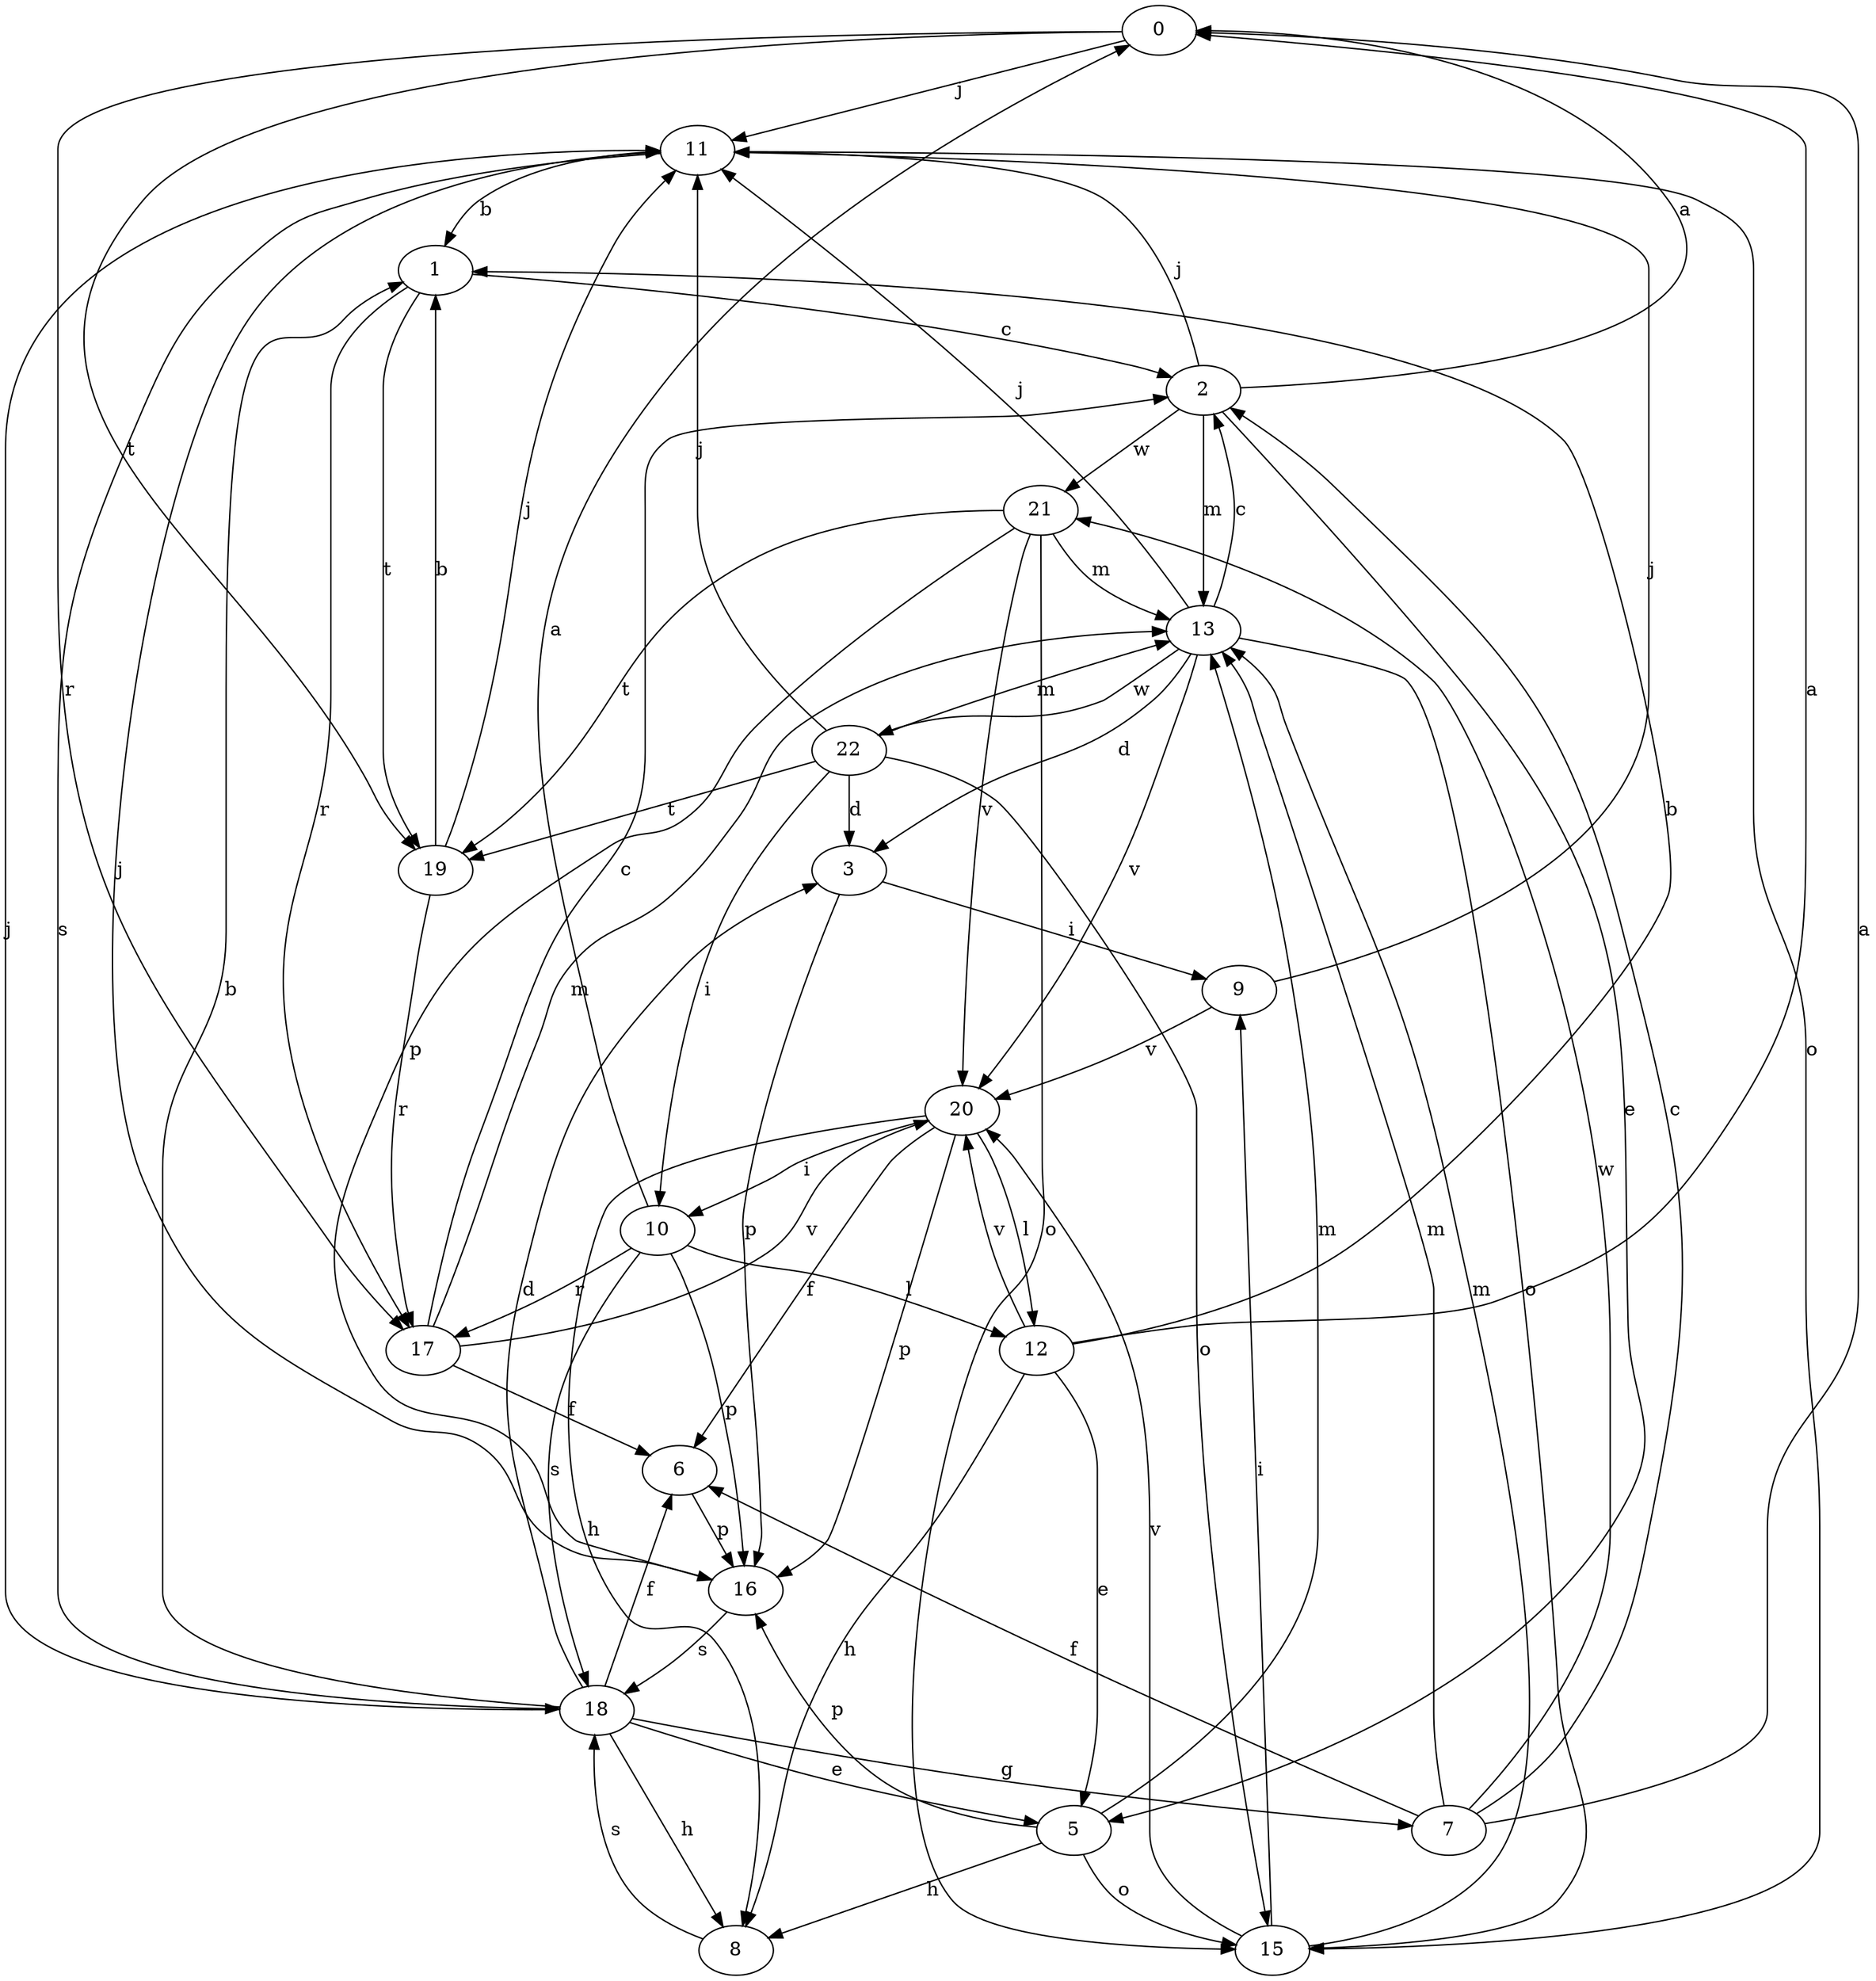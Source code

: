 strict digraph  {
0;
1;
2;
3;
5;
6;
7;
8;
9;
10;
11;
12;
13;
15;
16;
17;
18;
19;
20;
21;
22;
0 -> 11  [label=j];
0 -> 17  [label=r];
0 -> 19  [label=t];
1 -> 2  [label=c];
1 -> 17  [label=r];
1 -> 19  [label=t];
2 -> 0  [label=a];
2 -> 5  [label=e];
2 -> 11  [label=j];
2 -> 13  [label=m];
2 -> 21  [label=w];
3 -> 9  [label=i];
3 -> 16  [label=p];
5 -> 8  [label=h];
5 -> 13  [label=m];
5 -> 15  [label=o];
5 -> 16  [label=p];
6 -> 16  [label=p];
7 -> 0  [label=a];
7 -> 2  [label=c];
7 -> 6  [label=f];
7 -> 13  [label=m];
7 -> 21  [label=w];
8 -> 18  [label=s];
9 -> 11  [label=j];
9 -> 20  [label=v];
10 -> 0  [label=a];
10 -> 12  [label=l];
10 -> 16  [label=p];
10 -> 17  [label=r];
10 -> 18  [label=s];
11 -> 1  [label=b];
11 -> 15  [label=o];
11 -> 18  [label=s];
12 -> 0  [label=a];
12 -> 1  [label=b];
12 -> 5  [label=e];
12 -> 8  [label=h];
12 -> 20  [label=v];
13 -> 2  [label=c];
13 -> 3  [label=d];
13 -> 11  [label=j];
13 -> 15  [label=o];
13 -> 20  [label=v];
13 -> 22  [label=w];
15 -> 9  [label=i];
15 -> 13  [label=m];
15 -> 20  [label=v];
16 -> 11  [label=j];
16 -> 18  [label=s];
17 -> 2  [label=c];
17 -> 6  [label=f];
17 -> 13  [label=m];
17 -> 20  [label=v];
18 -> 1  [label=b];
18 -> 3  [label=d];
18 -> 5  [label=e];
18 -> 6  [label=f];
18 -> 7  [label=g];
18 -> 8  [label=h];
18 -> 11  [label=j];
19 -> 1  [label=b];
19 -> 11  [label=j];
19 -> 17  [label=r];
20 -> 6  [label=f];
20 -> 8  [label=h];
20 -> 10  [label=i];
20 -> 12  [label=l];
20 -> 16  [label=p];
21 -> 13  [label=m];
21 -> 15  [label=o];
21 -> 16  [label=p];
21 -> 19  [label=t];
21 -> 20  [label=v];
22 -> 3  [label=d];
22 -> 10  [label=i];
22 -> 11  [label=j];
22 -> 13  [label=m];
22 -> 15  [label=o];
22 -> 19  [label=t];
}
